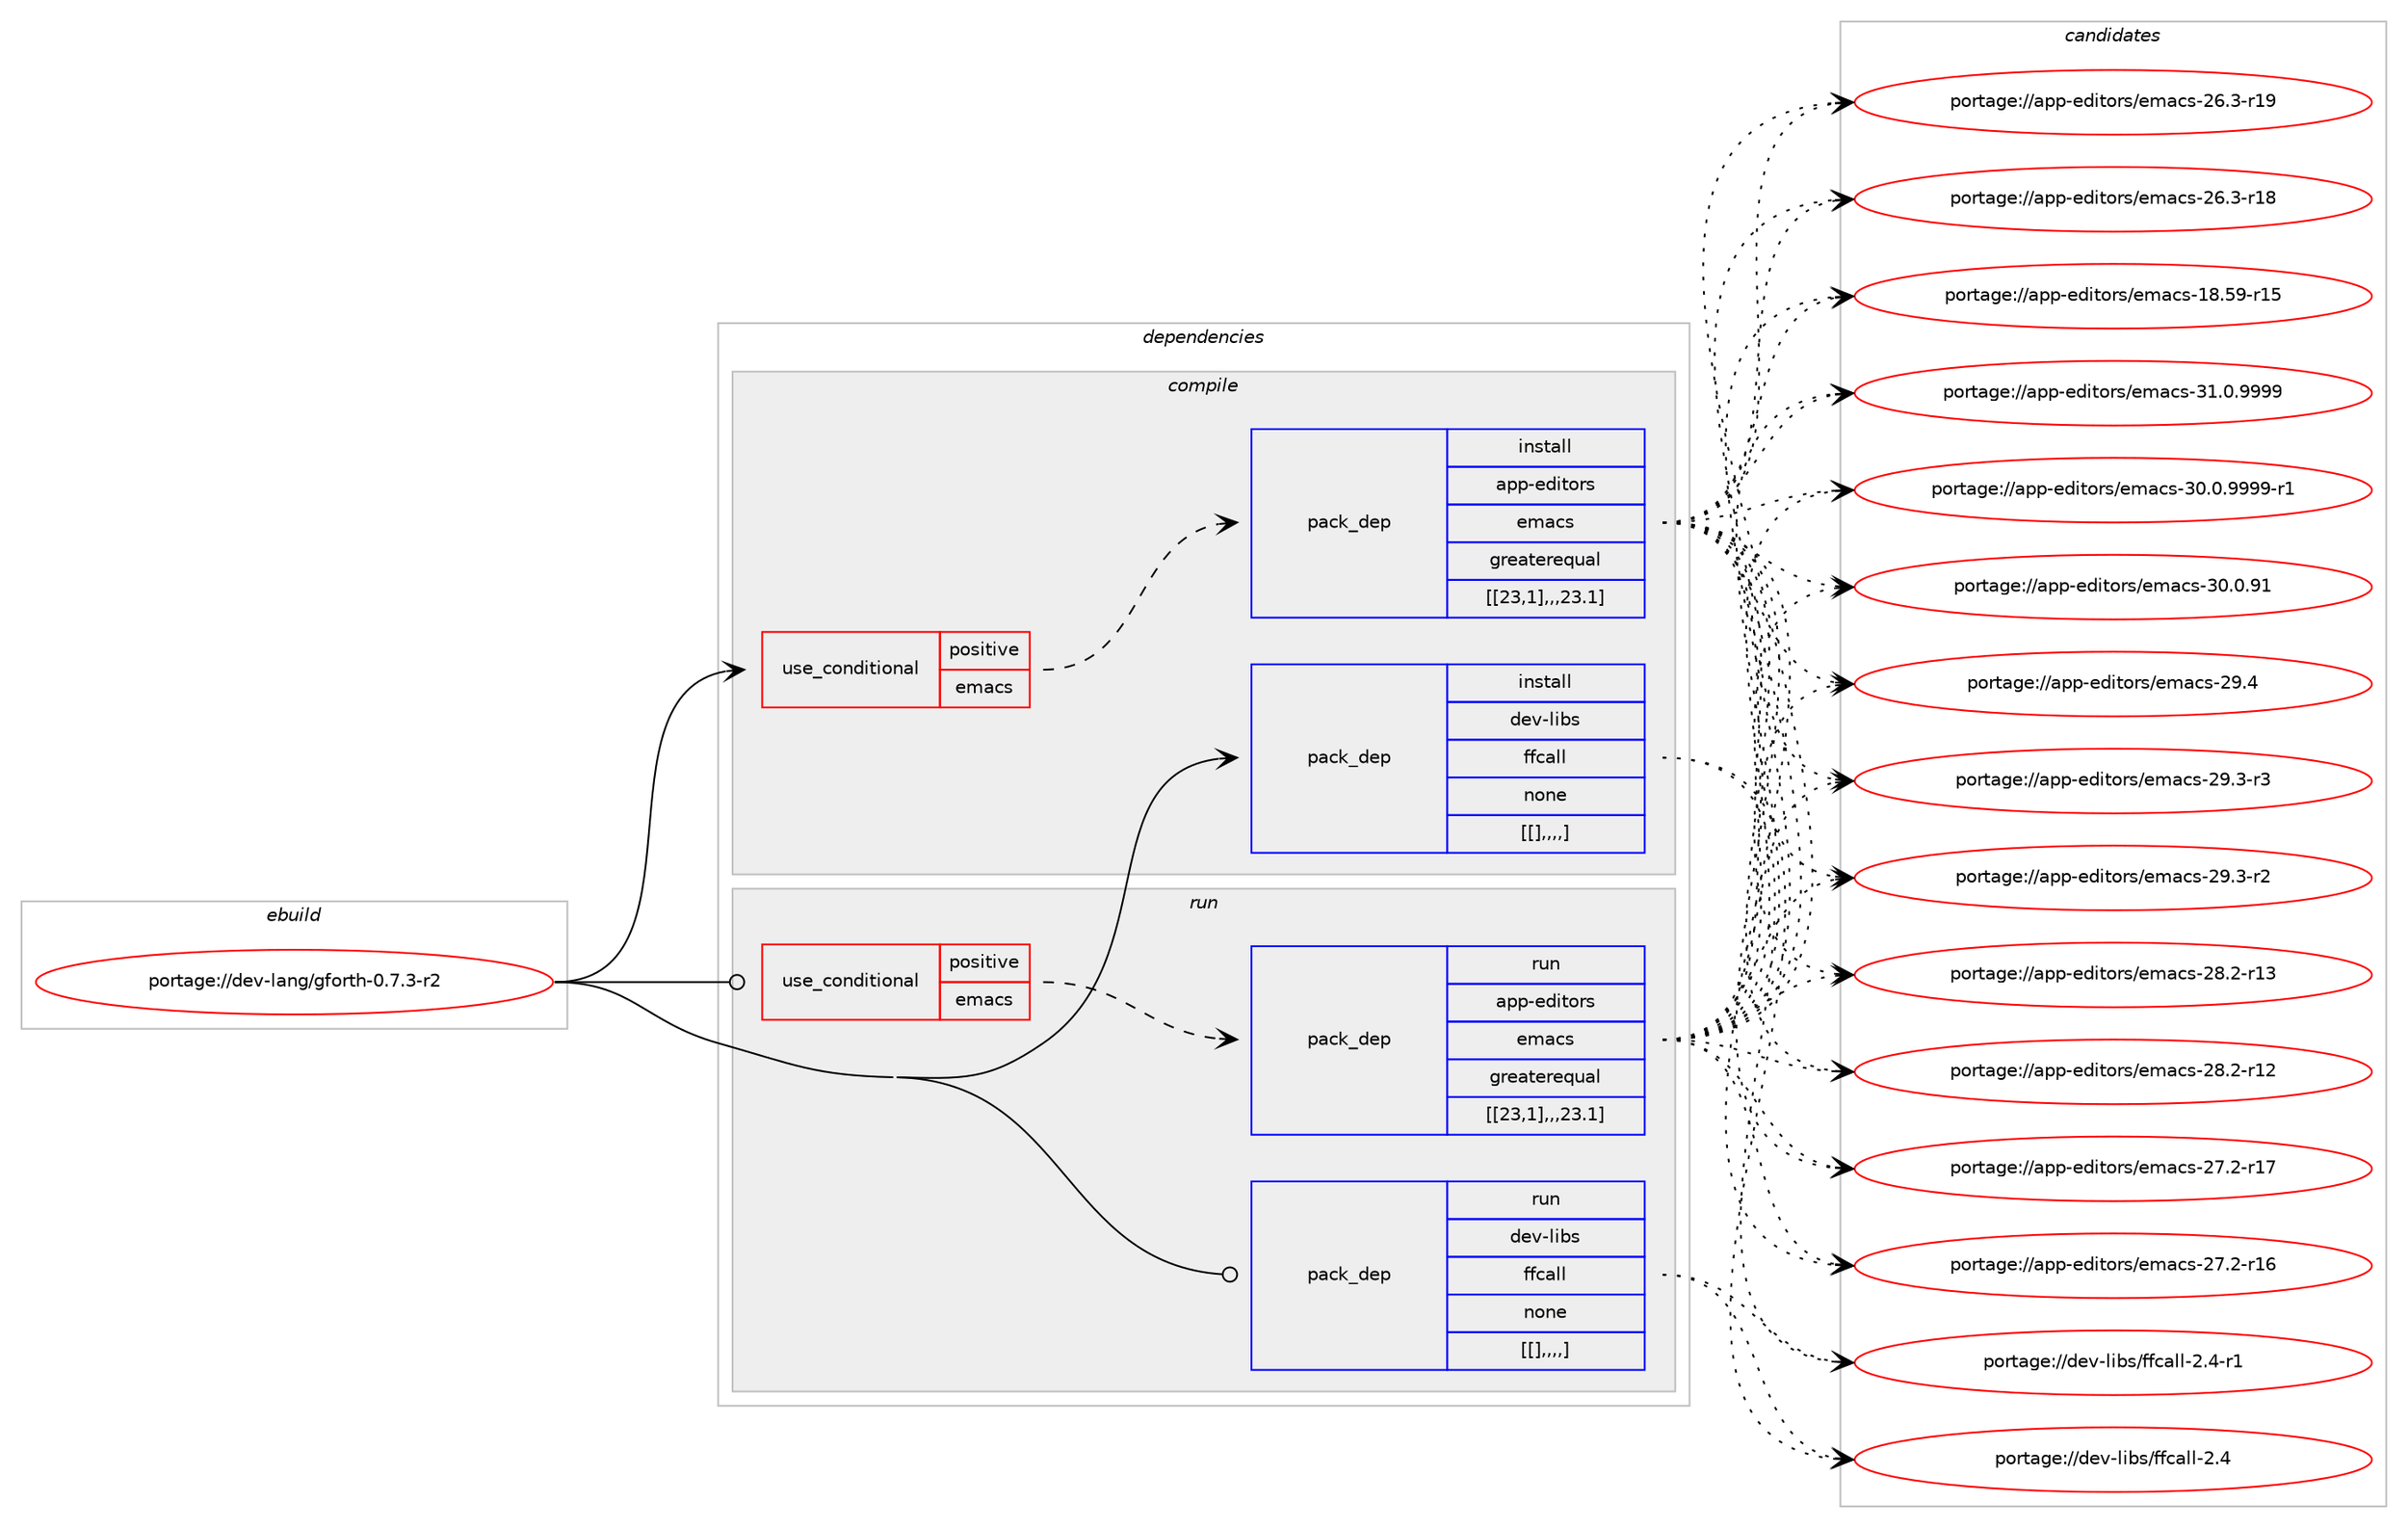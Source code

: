 digraph prolog {

# *************
# Graph options
# *************

newrank=true;
concentrate=true;
compound=true;
graph [rankdir=LR,fontname=Helvetica,fontsize=10,ranksep=1.5];#, ranksep=2.5, nodesep=0.2];
edge  [arrowhead=vee];
node  [fontname=Helvetica,fontsize=10];

# **********
# The ebuild
# **********

subgraph cluster_leftcol {
color=gray;
label=<<i>ebuild</i>>;
id [label="portage://dev-lang/gforth-0.7.3-r2", color=red, width=4, href="../dev-lang/gforth-0.7.3-r2.svg"];
}

# ****************
# The dependencies
# ****************

subgraph cluster_midcol {
color=gray;
label=<<i>dependencies</i>>;
subgraph cluster_compile {
fillcolor="#eeeeee";
style=filled;
label=<<i>compile</i>>;
subgraph cond23289 {
dependency99402 [label=<<TABLE BORDER="0" CELLBORDER="1" CELLSPACING="0" CELLPADDING="4"><TR><TD ROWSPAN="3" CELLPADDING="10">use_conditional</TD></TR><TR><TD>positive</TD></TR><TR><TD>emacs</TD></TR></TABLE>>, shape=none, color=red];
subgraph pack75055 {
dependency99403 [label=<<TABLE BORDER="0" CELLBORDER="1" CELLSPACING="0" CELLPADDING="4" WIDTH="220"><TR><TD ROWSPAN="6" CELLPADDING="30">pack_dep</TD></TR><TR><TD WIDTH="110">install</TD></TR><TR><TD>app-editors</TD></TR><TR><TD>emacs</TD></TR><TR><TD>greaterequal</TD></TR><TR><TD>[[23,1],,,23.1]</TD></TR></TABLE>>, shape=none, color=blue];
}
dependency99402:e -> dependency99403:w [weight=20,style="dashed",arrowhead="vee"];
}
id:e -> dependency99402:w [weight=20,style="solid",arrowhead="vee"];
subgraph pack75056 {
dependency99404 [label=<<TABLE BORDER="0" CELLBORDER="1" CELLSPACING="0" CELLPADDING="4" WIDTH="220"><TR><TD ROWSPAN="6" CELLPADDING="30">pack_dep</TD></TR><TR><TD WIDTH="110">install</TD></TR><TR><TD>dev-libs</TD></TR><TR><TD>ffcall</TD></TR><TR><TD>none</TD></TR><TR><TD>[[],,,,]</TD></TR></TABLE>>, shape=none, color=blue];
}
id:e -> dependency99404:w [weight=20,style="solid",arrowhead="vee"];
}
subgraph cluster_compileandrun {
fillcolor="#eeeeee";
style=filled;
label=<<i>compile and run</i>>;
}
subgraph cluster_run {
fillcolor="#eeeeee";
style=filled;
label=<<i>run</i>>;
subgraph cond23290 {
dependency99405 [label=<<TABLE BORDER="0" CELLBORDER="1" CELLSPACING="0" CELLPADDING="4"><TR><TD ROWSPAN="3" CELLPADDING="10">use_conditional</TD></TR><TR><TD>positive</TD></TR><TR><TD>emacs</TD></TR></TABLE>>, shape=none, color=red];
subgraph pack75057 {
dependency99406 [label=<<TABLE BORDER="0" CELLBORDER="1" CELLSPACING="0" CELLPADDING="4" WIDTH="220"><TR><TD ROWSPAN="6" CELLPADDING="30">pack_dep</TD></TR><TR><TD WIDTH="110">run</TD></TR><TR><TD>app-editors</TD></TR><TR><TD>emacs</TD></TR><TR><TD>greaterequal</TD></TR><TR><TD>[[23,1],,,23.1]</TD></TR></TABLE>>, shape=none, color=blue];
}
dependency99405:e -> dependency99406:w [weight=20,style="dashed",arrowhead="vee"];
}
id:e -> dependency99405:w [weight=20,style="solid",arrowhead="odot"];
subgraph pack75058 {
dependency99407 [label=<<TABLE BORDER="0" CELLBORDER="1" CELLSPACING="0" CELLPADDING="4" WIDTH="220"><TR><TD ROWSPAN="6" CELLPADDING="30">pack_dep</TD></TR><TR><TD WIDTH="110">run</TD></TR><TR><TD>dev-libs</TD></TR><TR><TD>ffcall</TD></TR><TR><TD>none</TD></TR><TR><TD>[[],,,,]</TD></TR></TABLE>>, shape=none, color=blue];
}
id:e -> dependency99407:w [weight=20,style="solid",arrowhead="odot"];
}
}

# **************
# The candidates
# **************

subgraph cluster_choices {
rank=same;
color=gray;
label=<<i>candidates</i>>;

subgraph choice75055 {
color=black;
nodesep=1;
choice971121124510110010511611111411547101109979911545514946484657575757 [label="portage://app-editors/emacs-31.0.9999", color=red, width=4,href="../app-editors/emacs-31.0.9999.svg"];
choice9711211245101100105116111114115471011099799115455148464846575757574511449 [label="portage://app-editors/emacs-30.0.9999-r1", color=red, width=4,href="../app-editors/emacs-30.0.9999-r1.svg"];
choice97112112451011001051161111141154710110997991154551484648465749 [label="portage://app-editors/emacs-30.0.91", color=red, width=4,href="../app-editors/emacs-30.0.91.svg"];
choice97112112451011001051161111141154710110997991154550574652 [label="portage://app-editors/emacs-29.4", color=red, width=4,href="../app-editors/emacs-29.4.svg"];
choice971121124510110010511611111411547101109979911545505746514511451 [label="portage://app-editors/emacs-29.3-r3", color=red, width=4,href="../app-editors/emacs-29.3-r3.svg"];
choice971121124510110010511611111411547101109979911545505746514511450 [label="portage://app-editors/emacs-29.3-r2", color=red, width=4,href="../app-editors/emacs-29.3-r2.svg"];
choice97112112451011001051161111141154710110997991154550564650451144951 [label="portage://app-editors/emacs-28.2-r13", color=red, width=4,href="../app-editors/emacs-28.2-r13.svg"];
choice97112112451011001051161111141154710110997991154550564650451144950 [label="portage://app-editors/emacs-28.2-r12", color=red, width=4,href="../app-editors/emacs-28.2-r12.svg"];
choice97112112451011001051161111141154710110997991154550554650451144955 [label="portage://app-editors/emacs-27.2-r17", color=red, width=4,href="../app-editors/emacs-27.2-r17.svg"];
choice97112112451011001051161111141154710110997991154550554650451144954 [label="portage://app-editors/emacs-27.2-r16", color=red, width=4,href="../app-editors/emacs-27.2-r16.svg"];
choice97112112451011001051161111141154710110997991154550544651451144957 [label="portage://app-editors/emacs-26.3-r19", color=red, width=4,href="../app-editors/emacs-26.3-r19.svg"];
choice97112112451011001051161111141154710110997991154550544651451144956 [label="portage://app-editors/emacs-26.3-r18", color=red, width=4,href="../app-editors/emacs-26.3-r18.svg"];
choice9711211245101100105116111114115471011099799115454956465357451144953 [label="portage://app-editors/emacs-18.59-r15", color=red, width=4,href="../app-editors/emacs-18.59-r15.svg"];
dependency99403:e -> choice971121124510110010511611111411547101109979911545514946484657575757:w [style=dotted,weight="100"];
dependency99403:e -> choice9711211245101100105116111114115471011099799115455148464846575757574511449:w [style=dotted,weight="100"];
dependency99403:e -> choice97112112451011001051161111141154710110997991154551484648465749:w [style=dotted,weight="100"];
dependency99403:e -> choice97112112451011001051161111141154710110997991154550574652:w [style=dotted,weight="100"];
dependency99403:e -> choice971121124510110010511611111411547101109979911545505746514511451:w [style=dotted,weight="100"];
dependency99403:e -> choice971121124510110010511611111411547101109979911545505746514511450:w [style=dotted,weight="100"];
dependency99403:e -> choice97112112451011001051161111141154710110997991154550564650451144951:w [style=dotted,weight="100"];
dependency99403:e -> choice97112112451011001051161111141154710110997991154550564650451144950:w [style=dotted,weight="100"];
dependency99403:e -> choice97112112451011001051161111141154710110997991154550554650451144955:w [style=dotted,weight="100"];
dependency99403:e -> choice97112112451011001051161111141154710110997991154550554650451144954:w [style=dotted,weight="100"];
dependency99403:e -> choice97112112451011001051161111141154710110997991154550544651451144957:w [style=dotted,weight="100"];
dependency99403:e -> choice97112112451011001051161111141154710110997991154550544651451144956:w [style=dotted,weight="100"];
dependency99403:e -> choice9711211245101100105116111114115471011099799115454956465357451144953:w [style=dotted,weight="100"];
}
subgraph choice75056 {
color=black;
nodesep=1;
choice1001011184510810598115471021029997108108455046524511449 [label="portage://dev-libs/ffcall-2.4-r1", color=red, width=4,href="../dev-libs/ffcall-2.4-r1.svg"];
choice100101118451081059811547102102999710810845504652 [label="portage://dev-libs/ffcall-2.4", color=red, width=4,href="../dev-libs/ffcall-2.4.svg"];
dependency99404:e -> choice1001011184510810598115471021029997108108455046524511449:w [style=dotted,weight="100"];
dependency99404:e -> choice100101118451081059811547102102999710810845504652:w [style=dotted,weight="100"];
}
subgraph choice75057 {
color=black;
nodesep=1;
choice971121124510110010511611111411547101109979911545514946484657575757 [label="portage://app-editors/emacs-31.0.9999", color=red, width=4,href="../app-editors/emacs-31.0.9999.svg"];
choice9711211245101100105116111114115471011099799115455148464846575757574511449 [label="portage://app-editors/emacs-30.0.9999-r1", color=red, width=4,href="../app-editors/emacs-30.0.9999-r1.svg"];
choice97112112451011001051161111141154710110997991154551484648465749 [label="portage://app-editors/emacs-30.0.91", color=red, width=4,href="../app-editors/emacs-30.0.91.svg"];
choice97112112451011001051161111141154710110997991154550574652 [label="portage://app-editors/emacs-29.4", color=red, width=4,href="../app-editors/emacs-29.4.svg"];
choice971121124510110010511611111411547101109979911545505746514511451 [label="portage://app-editors/emacs-29.3-r3", color=red, width=4,href="../app-editors/emacs-29.3-r3.svg"];
choice971121124510110010511611111411547101109979911545505746514511450 [label="portage://app-editors/emacs-29.3-r2", color=red, width=4,href="../app-editors/emacs-29.3-r2.svg"];
choice97112112451011001051161111141154710110997991154550564650451144951 [label="portage://app-editors/emacs-28.2-r13", color=red, width=4,href="../app-editors/emacs-28.2-r13.svg"];
choice97112112451011001051161111141154710110997991154550564650451144950 [label="portage://app-editors/emacs-28.2-r12", color=red, width=4,href="../app-editors/emacs-28.2-r12.svg"];
choice97112112451011001051161111141154710110997991154550554650451144955 [label="portage://app-editors/emacs-27.2-r17", color=red, width=4,href="../app-editors/emacs-27.2-r17.svg"];
choice97112112451011001051161111141154710110997991154550554650451144954 [label="portage://app-editors/emacs-27.2-r16", color=red, width=4,href="../app-editors/emacs-27.2-r16.svg"];
choice97112112451011001051161111141154710110997991154550544651451144957 [label="portage://app-editors/emacs-26.3-r19", color=red, width=4,href="../app-editors/emacs-26.3-r19.svg"];
choice97112112451011001051161111141154710110997991154550544651451144956 [label="portage://app-editors/emacs-26.3-r18", color=red, width=4,href="../app-editors/emacs-26.3-r18.svg"];
choice9711211245101100105116111114115471011099799115454956465357451144953 [label="portage://app-editors/emacs-18.59-r15", color=red, width=4,href="../app-editors/emacs-18.59-r15.svg"];
dependency99406:e -> choice971121124510110010511611111411547101109979911545514946484657575757:w [style=dotted,weight="100"];
dependency99406:e -> choice9711211245101100105116111114115471011099799115455148464846575757574511449:w [style=dotted,weight="100"];
dependency99406:e -> choice97112112451011001051161111141154710110997991154551484648465749:w [style=dotted,weight="100"];
dependency99406:e -> choice97112112451011001051161111141154710110997991154550574652:w [style=dotted,weight="100"];
dependency99406:e -> choice971121124510110010511611111411547101109979911545505746514511451:w [style=dotted,weight="100"];
dependency99406:e -> choice971121124510110010511611111411547101109979911545505746514511450:w [style=dotted,weight="100"];
dependency99406:e -> choice97112112451011001051161111141154710110997991154550564650451144951:w [style=dotted,weight="100"];
dependency99406:e -> choice97112112451011001051161111141154710110997991154550564650451144950:w [style=dotted,weight="100"];
dependency99406:e -> choice97112112451011001051161111141154710110997991154550554650451144955:w [style=dotted,weight="100"];
dependency99406:e -> choice97112112451011001051161111141154710110997991154550554650451144954:w [style=dotted,weight="100"];
dependency99406:e -> choice97112112451011001051161111141154710110997991154550544651451144957:w [style=dotted,weight="100"];
dependency99406:e -> choice97112112451011001051161111141154710110997991154550544651451144956:w [style=dotted,weight="100"];
dependency99406:e -> choice9711211245101100105116111114115471011099799115454956465357451144953:w [style=dotted,weight="100"];
}
subgraph choice75058 {
color=black;
nodesep=1;
choice1001011184510810598115471021029997108108455046524511449 [label="portage://dev-libs/ffcall-2.4-r1", color=red, width=4,href="../dev-libs/ffcall-2.4-r1.svg"];
choice100101118451081059811547102102999710810845504652 [label="portage://dev-libs/ffcall-2.4", color=red, width=4,href="../dev-libs/ffcall-2.4.svg"];
dependency99407:e -> choice1001011184510810598115471021029997108108455046524511449:w [style=dotted,weight="100"];
dependency99407:e -> choice100101118451081059811547102102999710810845504652:w [style=dotted,weight="100"];
}
}

}
